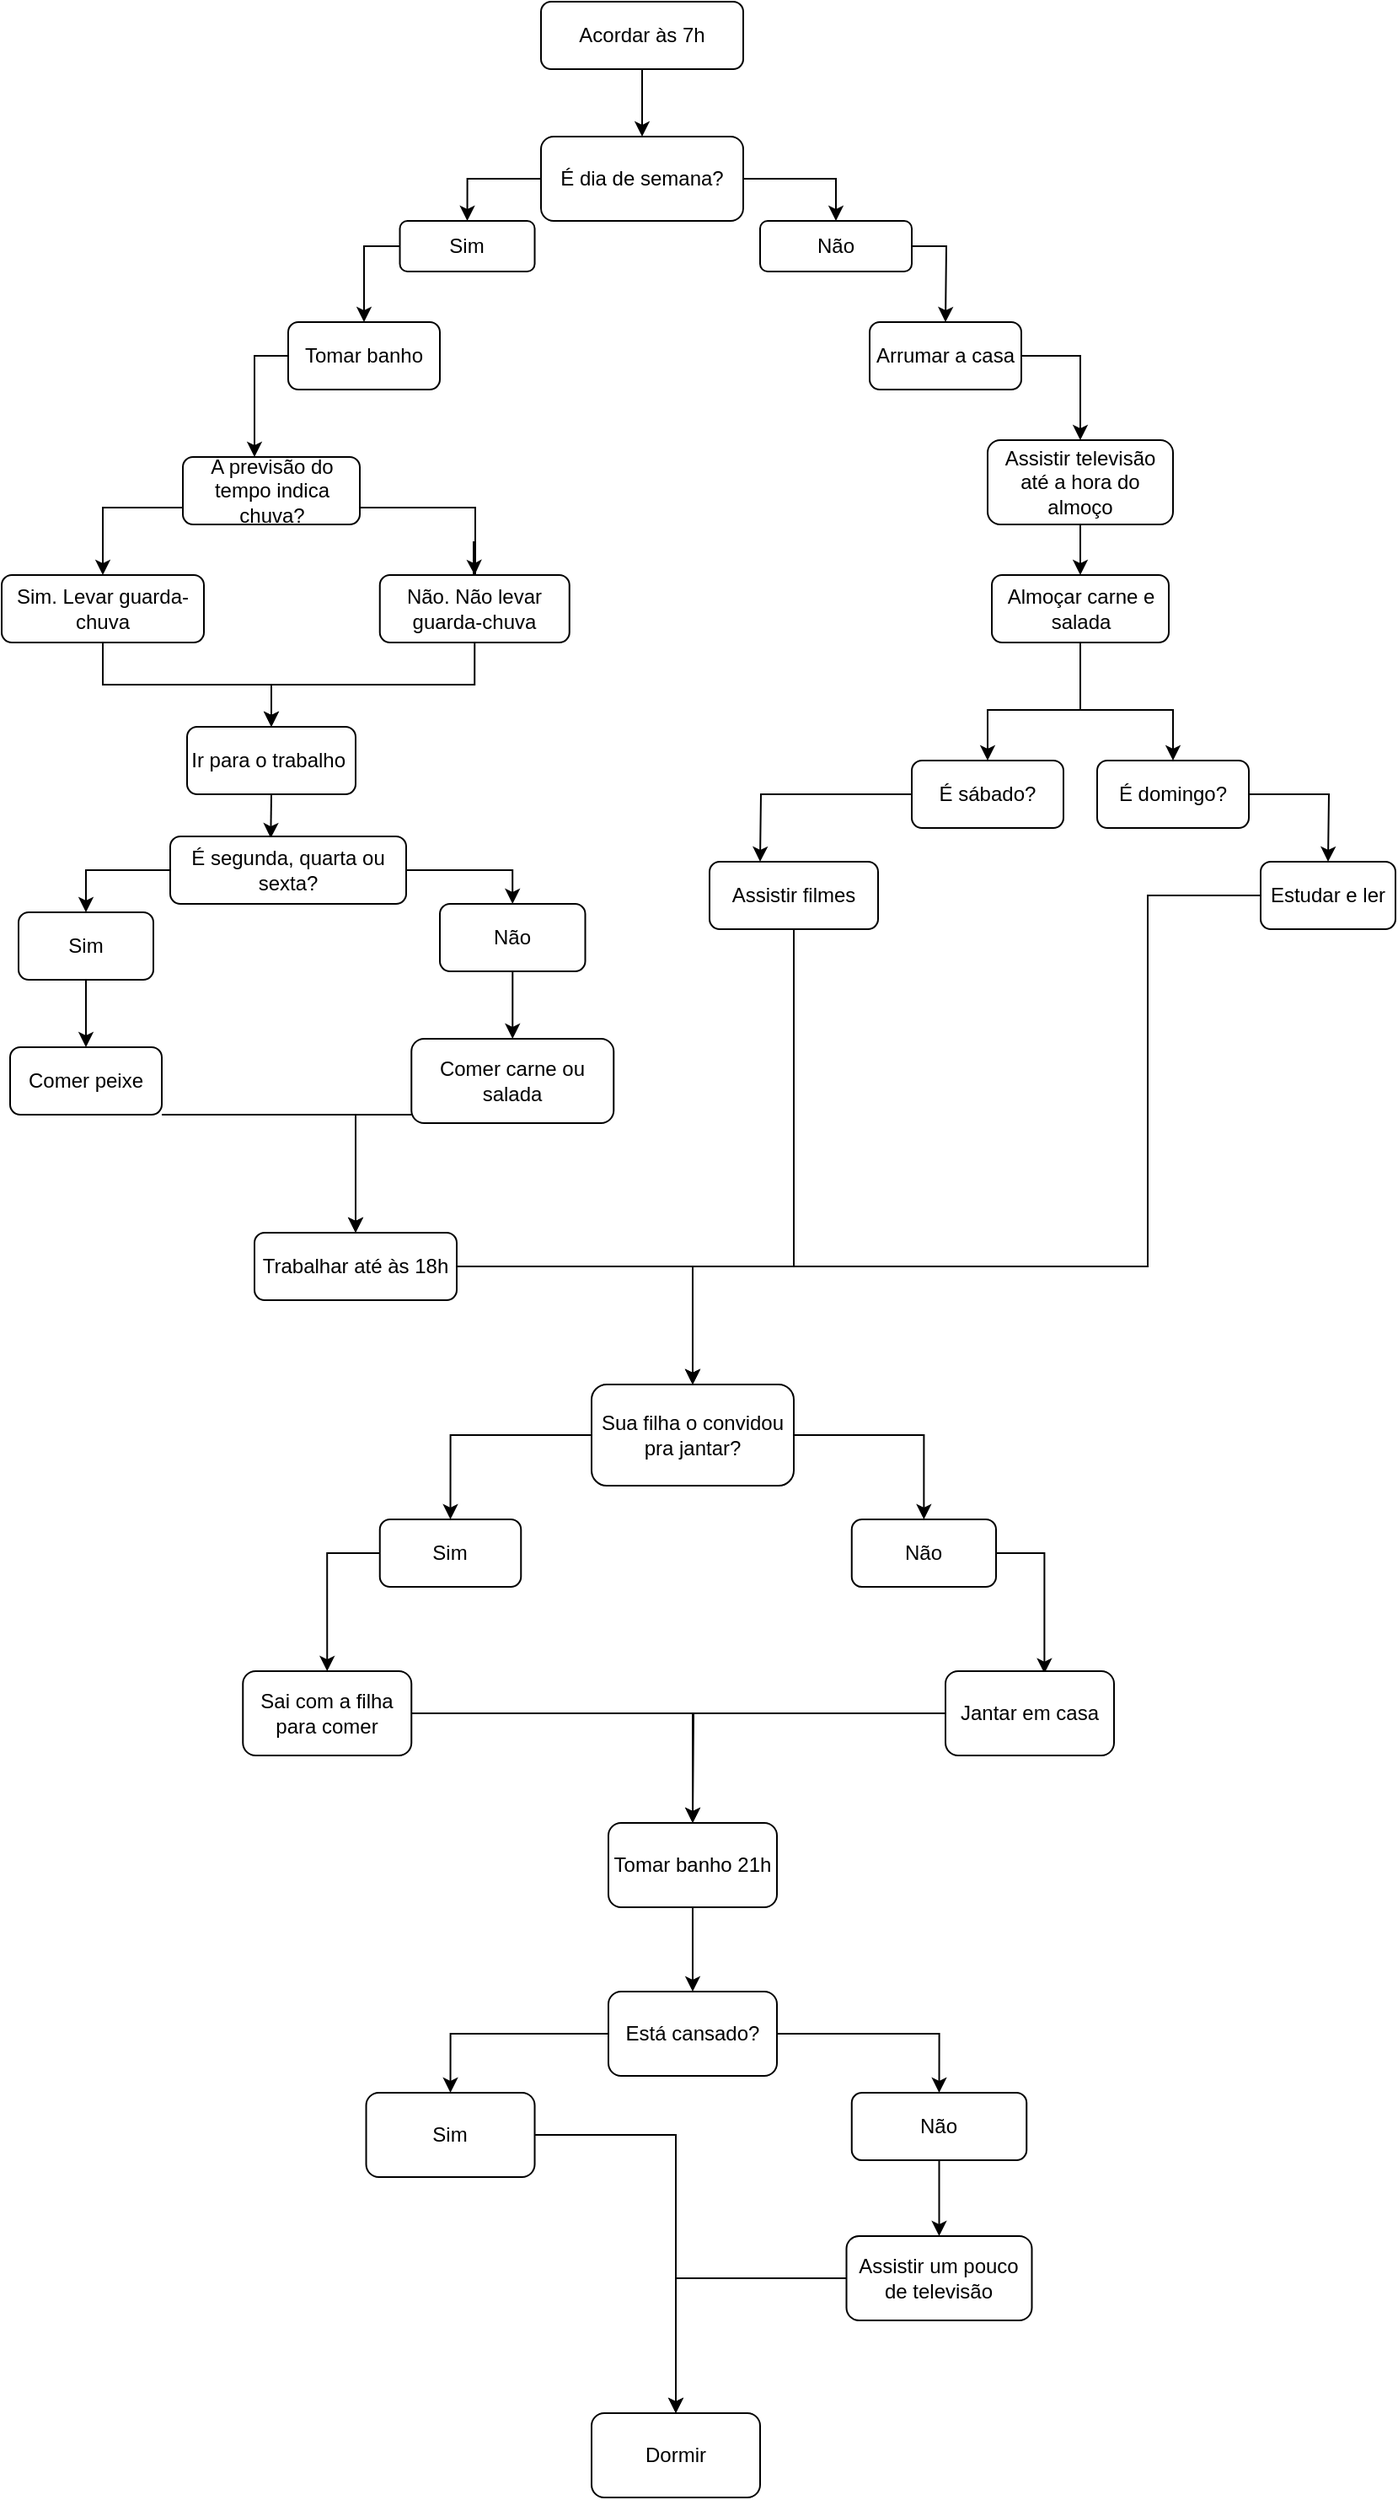 <mxfile version="14.0.1" type="github">
  <diagram id="ih2-uyS2JB7W7zuyMLsl" name="Page-1">
    <mxGraphModel dx="782" dy="469" grid="1" gridSize="10" guides="1" tooltips="1" connect="1" arrows="1" fold="1" page="1" pageScale="1" pageWidth="827" pageHeight="1169" math="0" shadow="0">
      <root>
        <mxCell id="0" />
        <mxCell id="1" parent="0" />
        <mxCell id="gl_zy9L4ZTc54A9KVQ-x-2" style="edgeStyle=orthogonalEdgeStyle;rounded=0;orthogonalLoop=1;jettySize=auto;html=1;exitX=0.5;exitY=1;exitDx=0;exitDy=0;entryX=0.5;entryY=0;entryDx=0;entryDy=0;" edge="1" parent="1" source="sw-TKwQO3zjJXZ8bYA9Y-1" target="sw-TKwQO3zjJXZ8bYA9Y-3">
          <mxGeometry relative="1" as="geometry" />
        </mxCell>
        <mxCell id="sw-TKwQO3zjJXZ8bYA9Y-1" value="Acordar às 7h" style="rounded=1;whiteSpace=wrap;html=1;" parent="1" vertex="1">
          <mxGeometry x="320" y="20" width="120" height="40" as="geometry" />
        </mxCell>
        <mxCell id="gl_zy9L4ZTc54A9KVQ-x-4" style="edgeStyle=orthogonalEdgeStyle;rounded=0;orthogonalLoop=1;jettySize=auto;html=1;entryX=0.5;entryY=0;entryDx=0;entryDy=0;" edge="1" parent="1" source="sw-TKwQO3zjJXZ8bYA9Y-3" target="sw-TKwQO3zjJXZ8bYA9Y-6">
          <mxGeometry relative="1" as="geometry">
            <mxPoint x="500" y="125" as="targetPoint" />
          </mxGeometry>
        </mxCell>
        <mxCell id="gl_zy9L4ZTc54A9KVQ-x-7" style="edgeStyle=orthogonalEdgeStyle;rounded=0;orthogonalLoop=1;jettySize=auto;html=1;entryX=0.5;entryY=0;entryDx=0;entryDy=0;" edge="1" parent="1" source="sw-TKwQO3zjJXZ8bYA9Y-3" target="sw-TKwQO3zjJXZ8bYA9Y-5">
          <mxGeometry relative="1" as="geometry">
            <mxPoint x="250" y="125" as="targetPoint" />
          </mxGeometry>
        </mxCell>
        <mxCell id="sw-TKwQO3zjJXZ8bYA9Y-3" value="É dia de semana?" style="rounded=1;whiteSpace=wrap;html=1;" parent="1" vertex="1">
          <mxGeometry x="320" y="100" width="120" height="50" as="geometry" />
        </mxCell>
        <mxCell id="gl_zy9L4ZTc54A9KVQ-x-9" style="edgeStyle=orthogonalEdgeStyle;rounded=0;orthogonalLoop=1;jettySize=auto;html=1;entryX=0.5;entryY=0;entryDx=0;entryDy=0;exitX=0;exitY=0.5;exitDx=0;exitDy=0;" edge="1" parent="1" source="sw-TKwQO3zjJXZ8bYA9Y-5" target="sw-TKwQO3zjJXZ8bYA9Y-13">
          <mxGeometry relative="1" as="geometry">
            <mxPoint x="210" y="220" as="targetPoint" />
          </mxGeometry>
        </mxCell>
        <mxCell id="sw-TKwQO3zjJXZ8bYA9Y-5" value="Sim" style="rounded=1;whiteSpace=wrap;html=1;" parent="1" vertex="1">
          <mxGeometry x="236.26" y="150" width="80" height="30" as="geometry" />
        </mxCell>
        <mxCell id="gl_zy9L4ZTc54A9KVQ-x-10" style="edgeStyle=orthogonalEdgeStyle;rounded=0;orthogonalLoop=1;jettySize=auto;html=1;" edge="1" parent="1" source="sw-TKwQO3zjJXZ8bYA9Y-6">
          <mxGeometry relative="1" as="geometry">
            <mxPoint x="560" y="210" as="targetPoint" />
          </mxGeometry>
        </mxCell>
        <mxCell id="sw-TKwQO3zjJXZ8bYA9Y-6" value="Não" style="rounded=1;whiteSpace=wrap;html=1;" parent="1" vertex="1">
          <mxGeometry x="450" y="150" width="90" height="30" as="geometry" />
        </mxCell>
        <mxCell id="gl_zy9L4ZTc54A9KVQ-x-17" style="edgeStyle=orthogonalEdgeStyle;rounded=0;orthogonalLoop=1;jettySize=auto;html=1;" edge="1" parent="1" source="sw-TKwQO3zjJXZ8bYA9Y-13">
          <mxGeometry relative="1" as="geometry">
            <mxPoint x="150" y="290" as="targetPoint" />
          </mxGeometry>
        </mxCell>
        <mxCell id="sw-TKwQO3zjJXZ8bYA9Y-13" value="Tomar banho" style="rounded=1;whiteSpace=wrap;html=1;" parent="1" vertex="1">
          <mxGeometry x="170" y="210" width="90" height="40" as="geometry" />
        </mxCell>
        <mxCell id="gl_zy9L4ZTc54A9KVQ-x-12" style="edgeStyle=orthogonalEdgeStyle;rounded=0;orthogonalLoop=1;jettySize=auto;html=1;entryX=0.5;entryY=0;entryDx=0;entryDy=0;" edge="1" parent="1" source="sw-TKwQO3zjJXZ8bYA9Y-14" target="sw-TKwQO3zjJXZ8bYA9Y-39">
          <mxGeometry relative="1" as="geometry">
            <mxPoint x="640" y="270" as="targetPoint" />
            <Array as="points">
              <mxPoint x="640" y="230" />
              <mxPoint x="640" y="280" />
            </Array>
          </mxGeometry>
        </mxCell>
        <mxCell id="sw-TKwQO3zjJXZ8bYA9Y-14" value="Arrumar a casa" style="rounded=1;whiteSpace=wrap;html=1;" parent="1" vertex="1">
          <mxGeometry x="515" y="210" width="90" height="40" as="geometry" />
        </mxCell>
        <mxCell id="sw-TKwQO3zjJXZ8bYA9Y-71" style="edgeStyle=orthogonalEdgeStyle;rounded=0;orthogonalLoop=1;jettySize=auto;html=1;entryX=0.5;entryY=0;entryDx=0;entryDy=0;" parent="1" source="sw-TKwQO3zjJXZ8bYA9Y-21" target="sw-TKwQO3zjJXZ8bYA9Y-26" edge="1">
          <mxGeometry relative="1" as="geometry">
            <Array as="points">
              <mxPoint x="60" y="320" />
            </Array>
          </mxGeometry>
        </mxCell>
        <mxCell id="sw-TKwQO3zjJXZ8bYA9Y-72" style="edgeStyle=orthogonalEdgeStyle;rounded=0;orthogonalLoop=1;jettySize=auto;html=1;entryX=0.5;entryY=0;entryDx=0;entryDy=0;" parent="1" source="sw-TKwQO3zjJXZ8bYA9Y-21" target="sw-TKwQO3zjJXZ8bYA9Y-29" edge="1">
          <mxGeometry relative="1" as="geometry">
            <mxPoint x="280" y="340" as="targetPoint" />
            <Array as="points">
              <mxPoint x="281" y="320" />
              <mxPoint x="281" y="360" />
              <mxPoint x="280" y="360" />
              <mxPoint x="280" y="340" />
            </Array>
          </mxGeometry>
        </mxCell>
        <mxCell id="sw-TKwQO3zjJXZ8bYA9Y-21" value="A previsão do tempo indica chuva?" style="rounded=1;whiteSpace=wrap;html=1;" parent="1" vertex="1">
          <mxGeometry x="107.5" y="290" width="105" height="40" as="geometry" />
        </mxCell>
        <mxCell id="sw-TKwQO3zjJXZ8bYA9Y-31" style="edgeStyle=orthogonalEdgeStyle;rounded=0;orthogonalLoop=1;jettySize=auto;html=1;exitX=0.5;exitY=1;exitDx=0;exitDy=0;entryX=0.5;entryY=0;entryDx=0;entryDy=0;" parent="1" source="sw-TKwQO3zjJXZ8bYA9Y-26" target="sw-TKwQO3zjJXZ8bYA9Y-33" edge="1">
          <mxGeometry relative="1" as="geometry">
            <mxPoint x="200" y="450" as="targetPoint" />
            <Array as="points">
              <mxPoint x="60" y="425" />
              <mxPoint x="160" y="425" />
            </Array>
          </mxGeometry>
        </mxCell>
        <mxCell id="sw-TKwQO3zjJXZ8bYA9Y-26" value="Sim. Levar guarda-chuva" style="rounded=1;whiteSpace=wrap;html=1;" parent="1" vertex="1">
          <mxGeometry y="360" width="120" height="40" as="geometry" />
        </mxCell>
        <mxCell id="sw-TKwQO3zjJXZ8bYA9Y-32" style="edgeStyle=orthogonalEdgeStyle;rounded=0;orthogonalLoop=1;jettySize=auto;html=1;exitX=0.5;exitY=1;exitDx=0;exitDy=0;" parent="1" source="sw-TKwQO3zjJXZ8bYA9Y-29" target="sw-TKwQO3zjJXZ8bYA9Y-33" edge="1">
          <mxGeometry relative="1" as="geometry">
            <mxPoint x="200" y="450" as="targetPoint" />
          </mxGeometry>
        </mxCell>
        <mxCell id="sw-TKwQO3zjJXZ8bYA9Y-29" value="Não. Não levar guarda-chuva" style="rounded=1;whiteSpace=wrap;html=1;" parent="1" vertex="1">
          <mxGeometry x="224.38" y="360" width="112.5" height="40" as="geometry" />
        </mxCell>
        <mxCell id="sw-TKwQO3zjJXZ8bYA9Y-78" style="edgeStyle=orthogonalEdgeStyle;rounded=0;orthogonalLoop=1;jettySize=auto;html=1;exitX=0.5;exitY=1;exitDx=0;exitDy=0;entryX=0.426;entryY=0.025;entryDx=0;entryDy=0;entryPerimeter=0;" parent="1" source="sw-TKwQO3zjJXZ8bYA9Y-33" target="sw-TKwQO3zjJXZ8bYA9Y-38" edge="1">
          <mxGeometry relative="1" as="geometry">
            <mxPoint x="160" y="510" as="targetPoint" />
            <Array as="points" />
          </mxGeometry>
        </mxCell>
        <mxCell id="sw-TKwQO3zjJXZ8bYA9Y-33" value="Ir para o trabalho&amp;nbsp;" style="rounded=1;whiteSpace=wrap;html=1;" parent="1" vertex="1">
          <mxGeometry x="110" y="450" width="100" height="40" as="geometry" />
        </mxCell>
        <mxCell id="sw-TKwQO3zjJXZ8bYA9Y-42" style="edgeStyle=orthogonalEdgeStyle;rounded=0;orthogonalLoop=1;jettySize=auto;html=1;entryX=0.5;entryY=0;entryDx=0;entryDy=0;" parent="1" source="sw-TKwQO3zjJXZ8bYA9Y-38" target="sw-TKwQO3zjJXZ8bYA9Y-41" edge="1">
          <mxGeometry relative="1" as="geometry" />
        </mxCell>
        <mxCell id="sw-TKwQO3zjJXZ8bYA9Y-92" style="edgeStyle=orthogonalEdgeStyle;rounded=0;orthogonalLoop=1;jettySize=auto;html=1;entryX=0.5;entryY=0;entryDx=0;entryDy=0;" parent="1" source="sw-TKwQO3zjJXZ8bYA9Y-38" target="sw-TKwQO3zjJXZ8bYA9Y-40" edge="1">
          <mxGeometry relative="1" as="geometry">
            <mxPoint x="50" y="550" as="targetPoint" />
            <Array as="points">
              <mxPoint x="50" y="535" />
            </Array>
          </mxGeometry>
        </mxCell>
        <mxCell id="sw-TKwQO3zjJXZ8bYA9Y-38" value="É segunda, quarta ou sexta?" style="rounded=1;whiteSpace=wrap;html=1;" parent="1" vertex="1">
          <mxGeometry x="100" y="515" width="140" height="40" as="geometry" />
        </mxCell>
        <mxCell id="gl_zy9L4ZTc54A9KVQ-x-19" style="edgeStyle=orthogonalEdgeStyle;rounded=0;orthogonalLoop=1;jettySize=auto;html=1;entryX=0.5;entryY=0;entryDx=0;entryDy=0;" edge="1" parent="1" source="sw-TKwQO3zjJXZ8bYA9Y-39" target="sw-TKwQO3zjJXZ8bYA9Y-69">
          <mxGeometry relative="1" as="geometry" />
        </mxCell>
        <mxCell id="sw-TKwQO3zjJXZ8bYA9Y-39" value="Assistir televisão até a hora do almoço" style="rounded=1;whiteSpace=wrap;html=1;" parent="1" vertex="1">
          <mxGeometry x="585" y="280" width="110" height="50" as="geometry" />
        </mxCell>
        <mxCell id="sw-TKwQO3zjJXZ8bYA9Y-76" style="edgeStyle=orthogonalEdgeStyle;rounded=0;orthogonalLoop=1;jettySize=auto;html=1;" parent="1" source="sw-TKwQO3zjJXZ8bYA9Y-40" target="sw-TKwQO3zjJXZ8bYA9Y-45" edge="1">
          <mxGeometry relative="1" as="geometry" />
        </mxCell>
        <mxCell id="sw-TKwQO3zjJXZ8bYA9Y-40" value="Sim" style="rounded=1;whiteSpace=wrap;html=1;" parent="1" vertex="1">
          <mxGeometry x="10" y="560" width="80" height="40" as="geometry" />
        </mxCell>
        <mxCell id="sw-TKwQO3zjJXZ8bYA9Y-50" style="edgeStyle=orthogonalEdgeStyle;rounded=0;orthogonalLoop=1;jettySize=auto;html=1;entryX=0.5;entryY=0;entryDx=0;entryDy=0;" parent="1" source="sw-TKwQO3zjJXZ8bYA9Y-41" target="sw-TKwQO3zjJXZ8bYA9Y-44" edge="1">
          <mxGeometry relative="1" as="geometry" />
        </mxCell>
        <mxCell id="sw-TKwQO3zjJXZ8bYA9Y-41" value="Não" style="rounded=1;whiteSpace=wrap;html=1;" parent="1" vertex="1">
          <mxGeometry x="260" y="555" width="86.25" height="40" as="geometry" />
        </mxCell>
        <mxCell id="sw-TKwQO3zjJXZ8bYA9Y-53" style="edgeStyle=orthogonalEdgeStyle;rounded=0;orthogonalLoop=1;jettySize=auto;html=1;" parent="1" source="sw-TKwQO3zjJXZ8bYA9Y-44" target="sw-TKwQO3zjJXZ8bYA9Y-52" edge="1">
          <mxGeometry relative="1" as="geometry">
            <Array as="points">
              <mxPoint x="210" y="680" />
            </Array>
          </mxGeometry>
        </mxCell>
        <mxCell id="sw-TKwQO3zjJXZ8bYA9Y-44" value="Comer carne ou salada" style="rounded=1;whiteSpace=wrap;html=1;" parent="1" vertex="1">
          <mxGeometry x="243.13" y="635" width="120" height="50" as="geometry" />
        </mxCell>
        <mxCell id="sw-TKwQO3zjJXZ8bYA9Y-54" style="edgeStyle=orthogonalEdgeStyle;rounded=0;orthogonalLoop=1;jettySize=auto;html=1;entryX=0.5;entryY=0;entryDx=0;entryDy=0;" parent="1" source="sw-TKwQO3zjJXZ8bYA9Y-45" target="sw-TKwQO3zjJXZ8bYA9Y-52" edge="1">
          <mxGeometry relative="1" as="geometry">
            <Array as="points">
              <mxPoint x="210" y="680" />
            </Array>
          </mxGeometry>
        </mxCell>
        <mxCell id="sw-TKwQO3zjJXZ8bYA9Y-45" value="Comer peixe" style="rounded=1;whiteSpace=wrap;html=1;" parent="1" vertex="1">
          <mxGeometry x="5" y="640" width="90" height="40" as="geometry" />
        </mxCell>
        <mxCell id="sw-TKwQO3zjJXZ8bYA9Y-96" style="edgeStyle=orthogonalEdgeStyle;rounded=0;orthogonalLoop=1;jettySize=auto;html=1;" parent="1" source="sw-TKwQO3zjJXZ8bYA9Y-52" target="sw-TKwQO3zjJXZ8bYA9Y-94" edge="1">
          <mxGeometry relative="1" as="geometry" />
        </mxCell>
        <mxCell id="sw-TKwQO3zjJXZ8bYA9Y-52" value="Trabalhar até às 18h" style="rounded=1;whiteSpace=wrap;html=1;" parent="1" vertex="1">
          <mxGeometry x="150" y="750" width="120" height="40" as="geometry" />
        </mxCell>
        <mxCell id="sw-TKwQO3zjJXZ8bYA9Y-85" style="edgeStyle=orthogonalEdgeStyle;rounded=0;orthogonalLoop=1;jettySize=auto;html=1;entryX=0.5;entryY=0;entryDx=0;entryDy=0;" parent="1" source="sw-TKwQO3zjJXZ8bYA9Y-69" target="sw-TKwQO3zjJXZ8bYA9Y-84" edge="1">
          <mxGeometry relative="1" as="geometry">
            <Array as="points">
              <mxPoint x="640" y="440" />
              <mxPoint x="695" y="440" />
            </Array>
          </mxGeometry>
        </mxCell>
        <mxCell id="gl_zy9L4ZTc54A9KVQ-x-20" style="edgeStyle=orthogonalEdgeStyle;rounded=0;orthogonalLoop=1;jettySize=auto;html=1;exitX=0.5;exitY=1;exitDx=0;exitDy=0;entryX=0.5;entryY=0;entryDx=0;entryDy=0;" edge="1" parent="1" source="sw-TKwQO3zjJXZ8bYA9Y-69" target="sw-TKwQO3zjJXZ8bYA9Y-82">
          <mxGeometry relative="1" as="geometry">
            <Array as="points">
              <mxPoint x="640" y="440" />
              <mxPoint x="585" y="440" />
            </Array>
          </mxGeometry>
        </mxCell>
        <mxCell id="sw-TKwQO3zjJXZ8bYA9Y-69" value="Almoçar carne e salada" style="rounded=1;whiteSpace=wrap;html=1;" parent="1" vertex="1">
          <mxGeometry x="587.5" y="360" width="105" height="40" as="geometry" />
        </mxCell>
        <mxCell id="sw-TKwQO3zjJXZ8bYA9Y-90" style="edgeStyle=orthogonalEdgeStyle;rounded=0;orthogonalLoop=1;jettySize=auto;html=1;" parent="1" source="sw-TKwQO3zjJXZ8bYA9Y-82" edge="1">
          <mxGeometry relative="1" as="geometry">
            <mxPoint x="450" y="530" as="targetPoint" />
          </mxGeometry>
        </mxCell>
        <mxCell id="sw-TKwQO3zjJXZ8bYA9Y-82" value="É sábado?" style="rounded=1;whiteSpace=wrap;html=1;" parent="1" vertex="1">
          <mxGeometry x="540" y="470" width="90" height="40" as="geometry" />
        </mxCell>
        <mxCell id="sw-TKwQO3zjJXZ8bYA9Y-88" style="edgeStyle=orthogonalEdgeStyle;rounded=0;orthogonalLoop=1;jettySize=auto;html=1;" parent="1" source="sw-TKwQO3zjJXZ8bYA9Y-84" edge="1">
          <mxGeometry relative="1" as="geometry">
            <mxPoint x="787" y="530" as="targetPoint" />
          </mxGeometry>
        </mxCell>
        <mxCell id="sw-TKwQO3zjJXZ8bYA9Y-84" value="É domingo?" style="rounded=1;whiteSpace=wrap;html=1;" parent="1" vertex="1">
          <mxGeometry x="650" y="470" width="90" height="40" as="geometry" />
        </mxCell>
        <mxCell id="gl_zy9L4ZTc54A9KVQ-x-23" style="edgeStyle=orthogonalEdgeStyle;rounded=0;orthogonalLoop=1;jettySize=auto;html=1;entryX=0.5;entryY=0;entryDx=0;entryDy=0;" edge="1" parent="1" source="sw-TKwQO3zjJXZ8bYA9Y-86" target="sw-TKwQO3zjJXZ8bYA9Y-94">
          <mxGeometry relative="1" as="geometry">
            <Array as="points">
              <mxPoint x="680" y="550" />
              <mxPoint x="680" y="770" />
              <mxPoint x="410" y="770" />
            </Array>
          </mxGeometry>
        </mxCell>
        <mxCell id="sw-TKwQO3zjJXZ8bYA9Y-86" value="Estudar e ler" style="rounded=1;whiteSpace=wrap;html=1;" parent="1" vertex="1">
          <mxGeometry x="747" y="530" width="80" height="40" as="geometry" />
        </mxCell>
        <mxCell id="gl_zy9L4ZTc54A9KVQ-x-22" style="edgeStyle=orthogonalEdgeStyle;rounded=0;orthogonalLoop=1;jettySize=auto;html=1;entryX=0.5;entryY=0;entryDx=0;entryDy=0;" edge="1" parent="1" source="sw-TKwQO3zjJXZ8bYA9Y-89" target="sw-TKwQO3zjJXZ8bYA9Y-94">
          <mxGeometry relative="1" as="geometry">
            <mxPoint x="420" y="830" as="targetPoint" />
            <Array as="points">
              <mxPoint x="470" y="770" />
              <mxPoint x="410" y="770" />
            </Array>
          </mxGeometry>
        </mxCell>
        <mxCell id="sw-TKwQO3zjJXZ8bYA9Y-89" value="Assistir filmes" style="rounded=1;whiteSpace=wrap;html=1;" parent="1" vertex="1">
          <mxGeometry x="420" y="530" width="100" height="40" as="geometry" />
        </mxCell>
        <mxCell id="sw-TKwQO3zjJXZ8bYA9Y-101" style="edgeStyle=orthogonalEdgeStyle;rounded=0;orthogonalLoop=1;jettySize=auto;html=1;entryX=0.5;entryY=0;entryDx=0;entryDy=0;" parent="1" source="sw-TKwQO3zjJXZ8bYA9Y-94" target="sw-TKwQO3zjJXZ8bYA9Y-99" edge="1">
          <mxGeometry relative="1" as="geometry" />
        </mxCell>
        <mxCell id="sw-TKwQO3zjJXZ8bYA9Y-102" style="edgeStyle=orthogonalEdgeStyle;rounded=0;orthogonalLoop=1;jettySize=auto;html=1;entryX=0.5;entryY=0;entryDx=0;entryDy=0;" parent="1" source="sw-TKwQO3zjJXZ8bYA9Y-94" target="sw-TKwQO3zjJXZ8bYA9Y-100" edge="1">
          <mxGeometry relative="1" as="geometry" />
        </mxCell>
        <mxCell id="sw-TKwQO3zjJXZ8bYA9Y-94" value="Sua filha o convidou pra jantar?" style="rounded=1;whiteSpace=wrap;html=1;" parent="1" vertex="1">
          <mxGeometry x="350" y="840" width="120" height="60" as="geometry" />
        </mxCell>
        <mxCell id="gl_zy9L4ZTc54A9KVQ-x-26" style="edgeStyle=orthogonalEdgeStyle;rounded=0;orthogonalLoop=1;jettySize=auto;html=1;entryX=0.5;entryY=0;entryDx=0;entryDy=0;exitX=0;exitY=0.5;exitDx=0;exitDy=0;" edge="1" parent="1" source="sw-TKwQO3zjJXZ8bYA9Y-99" target="sw-TKwQO3zjJXZ8bYA9Y-103">
          <mxGeometry relative="1" as="geometry" />
        </mxCell>
        <mxCell id="sw-TKwQO3zjJXZ8bYA9Y-99" value="Sim" style="rounded=1;whiteSpace=wrap;html=1;" parent="1" vertex="1">
          <mxGeometry x="224.38" y="920" width="83.75" height="40" as="geometry" />
        </mxCell>
        <mxCell id="gl_zy9L4ZTc54A9KVQ-x-27" style="edgeStyle=orthogonalEdgeStyle;rounded=0;orthogonalLoop=1;jettySize=auto;html=1;entryX=0.587;entryY=0.027;entryDx=0;entryDy=0;entryPerimeter=0;exitX=1;exitY=0.5;exitDx=0;exitDy=0;" edge="1" parent="1" source="sw-TKwQO3zjJXZ8bYA9Y-100" target="sw-TKwQO3zjJXZ8bYA9Y-105">
          <mxGeometry relative="1" as="geometry" />
        </mxCell>
        <mxCell id="sw-TKwQO3zjJXZ8bYA9Y-100" value="Não" style="rounded=1;whiteSpace=wrap;html=1;" parent="1" vertex="1">
          <mxGeometry x="504.38" y="920" width="85.62" height="40" as="geometry" />
        </mxCell>
        <mxCell id="sw-TKwQO3zjJXZ8bYA9Y-108" style="edgeStyle=orthogonalEdgeStyle;rounded=0;orthogonalLoop=1;jettySize=auto;html=1;" parent="1" source="sw-TKwQO3zjJXZ8bYA9Y-103" target="sw-TKwQO3zjJXZ8bYA9Y-107" edge="1">
          <mxGeometry relative="1" as="geometry" />
        </mxCell>
        <mxCell id="sw-TKwQO3zjJXZ8bYA9Y-103" value="Sai com a filha para comer" style="rounded=1;whiteSpace=wrap;html=1;" parent="1" vertex="1">
          <mxGeometry x="143.13" y="1010" width="100" height="50" as="geometry" />
        </mxCell>
        <mxCell id="gl_zy9L4ZTc54A9KVQ-x-29" style="edgeStyle=orthogonalEdgeStyle;rounded=0;orthogonalLoop=1;jettySize=auto;html=1;" edge="1" parent="1" source="sw-TKwQO3zjJXZ8bYA9Y-105">
          <mxGeometry relative="1" as="geometry">
            <mxPoint x="410" y="1100" as="targetPoint" />
          </mxGeometry>
        </mxCell>
        <mxCell id="sw-TKwQO3zjJXZ8bYA9Y-105" value="Jantar em casa" style="rounded=1;whiteSpace=wrap;html=1;" parent="1" vertex="1">
          <mxGeometry x="560" y="1010" width="100" height="50" as="geometry" />
        </mxCell>
        <mxCell id="sw-TKwQO3zjJXZ8bYA9Y-111" style="edgeStyle=orthogonalEdgeStyle;rounded=0;orthogonalLoop=1;jettySize=auto;html=1;" parent="1" source="sw-TKwQO3zjJXZ8bYA9Y-107" target="sw-TKwQO3zjJXZ8bYA9Y-110" edge="1">
          <mxGeometry relative="1" as="geometry" />
        </mxCell>
        <mxCell id="sw-TKwQO3zjJXZ8bYA9Y-107" value="Tomar banho 21h" style="rounded=1;whiteSpace=wrap;html=1;" parent="1" vertex="1">
          <mxGeometry x="360" y="1100" width="100" height="50" as="geometry" />
        </mxCell>
        <mxCell id="sw-TKwQO3zjJXZ8bYA9Y-113" style="edgeStyle=orthogonalEdgeStyle;rounded=0;orthogonalLoop=1;jettySize=auto;html=1;entryX=0.5;entryY=0;entryDx=0;entryDy=0;" parent="1" source="sw-TKwQO3zjJXZ8bYA9Y-110" target="sw-TKwQO3zjJXZ8bYA9Y-112" edge="1">
          <mxGeometry relative="1" as="geometry" />
        </mxCell>
        <mxCell id="sw-TKwQO3zjJXZ8bYA9Y-115" style="edgeStyle=orthogonalEdgeStyle;rounded=0;orthogonalLoop=1;jettySize=auto;html=1;entryX=0.5;entryY=0;entryDx=0;entryDy=0;" parent="1" source="sw-TKwQO3zjJXZ8bYA9Y-110" target="sw-TKwQO3zjJXZ8bYA9Y-114" edge="1">
          <mxGeometry relative="1" as="geometry" />
        </mxCell>
        <mxCell id="sw-TKwQO3zjJXZ8bYA9Y-110" value="Está cansado?" style="rounded=1;whiteSpace=wrap;html=1;" parent="1" vertex="1">
          <mxGeometry x="360" y="1200" width="100" height="50" as="geometry" />
        </mxCell>
        <mxCell id="sw-TKwQO3zjJXZ8bYA9Y-122" style="edgeStyle=orthogonalEdgeStyle;rounded=0;orthogonalLoop=1;jettySize=auto;html=1;entryX=0.5;entryY=0;entryDx=0;entryDy=0;" parent="1" source="sw-TKwQO3zjJXZ8bYA9Y-112" target="sw-TKwQO3zjJXZ8bYA9Y-118" edge="1">
          <mxGeometry relative="1" as="geometry" />
        </mxCell>
        <mxCell id="sw-TKwQO3zjJXZ8bYA9Y-112" value="Sim" style="rounded=1;whiteSpace=wrap;html=1;" parent="1" vertex="1">
          <mxGeometry x="216.26" y="1260" width="100" height="50" as="geometry" />
        </mxCell>
        <mxCell id="gl_zy9L4ZTc54A9KVQ-x-25" style="edgeStyle=orthogonalEdgeStyle;rounded=0;orthogonalLoop=1;jettySize=auto;html=1;entryX=0.5;entryY=0;entryDx=0;entryDy=0;" edge="1" parent="1" source="sw-TKwQO3zjJXZ8bYA9Y-114" target="sw-TKwQO3zjJXZ8bYA9Y-117">
          <mxGeometry relative="1" as="geometry" />
        </mxCell>
        <mxCell id="sw-TKwQO3zjJXZ8bYA9Y-114" value="Não" style="rounded=1;whiteSpace=wrap;html=1;" parent="1" vertex="1">
          <mxGeometry x="504.38" y="1260" width="103.74" height="40" as="geometry" />
        </mxCell>
        <mxCell id="gl_zy9L4ZTc54A9KVQ-x-24" style="edgeStyle=orthogonalEdgeStyle;rounded=0;orthogonalLoop=1;jettySize=auto;html=1;entryX=0.5;entryY=0;entryDx=0;entryDy=0;" edge="1" parent="1" source="sw-TKwQO3zjJXZ8bYA9Y-117" target="sw-TKwQO3zjJXZ8bYA9Y-118">
          <mxGeometry relative="1" as="geometry" />
        </mxCell>
        <mxCell id="sw-TKwQO3zjJXZ8bYA9Y-117" value="Assistir um pouco de televisão" style="rounded=1;whiteSpace=wrap;html=1;" parent="1" vertex="1">
          <mxGeometry x="501.25" y="1345" width="110" height="50" as="geometry" />
        </mxCell>
        <mxCell id="sw-TKwQO3zjJXZ8bYA9Y-118" value="Dormir" style="rounded=1;whiteSpace=wrap;html=1;" parent="1" vertex="1">
          <mxGeometry x="350" y="1450" width="100" height="50" as="geometry" />
        </mxCell>
      </root>
    </mxGraphModel>
  </diagram>
</mxfile>
